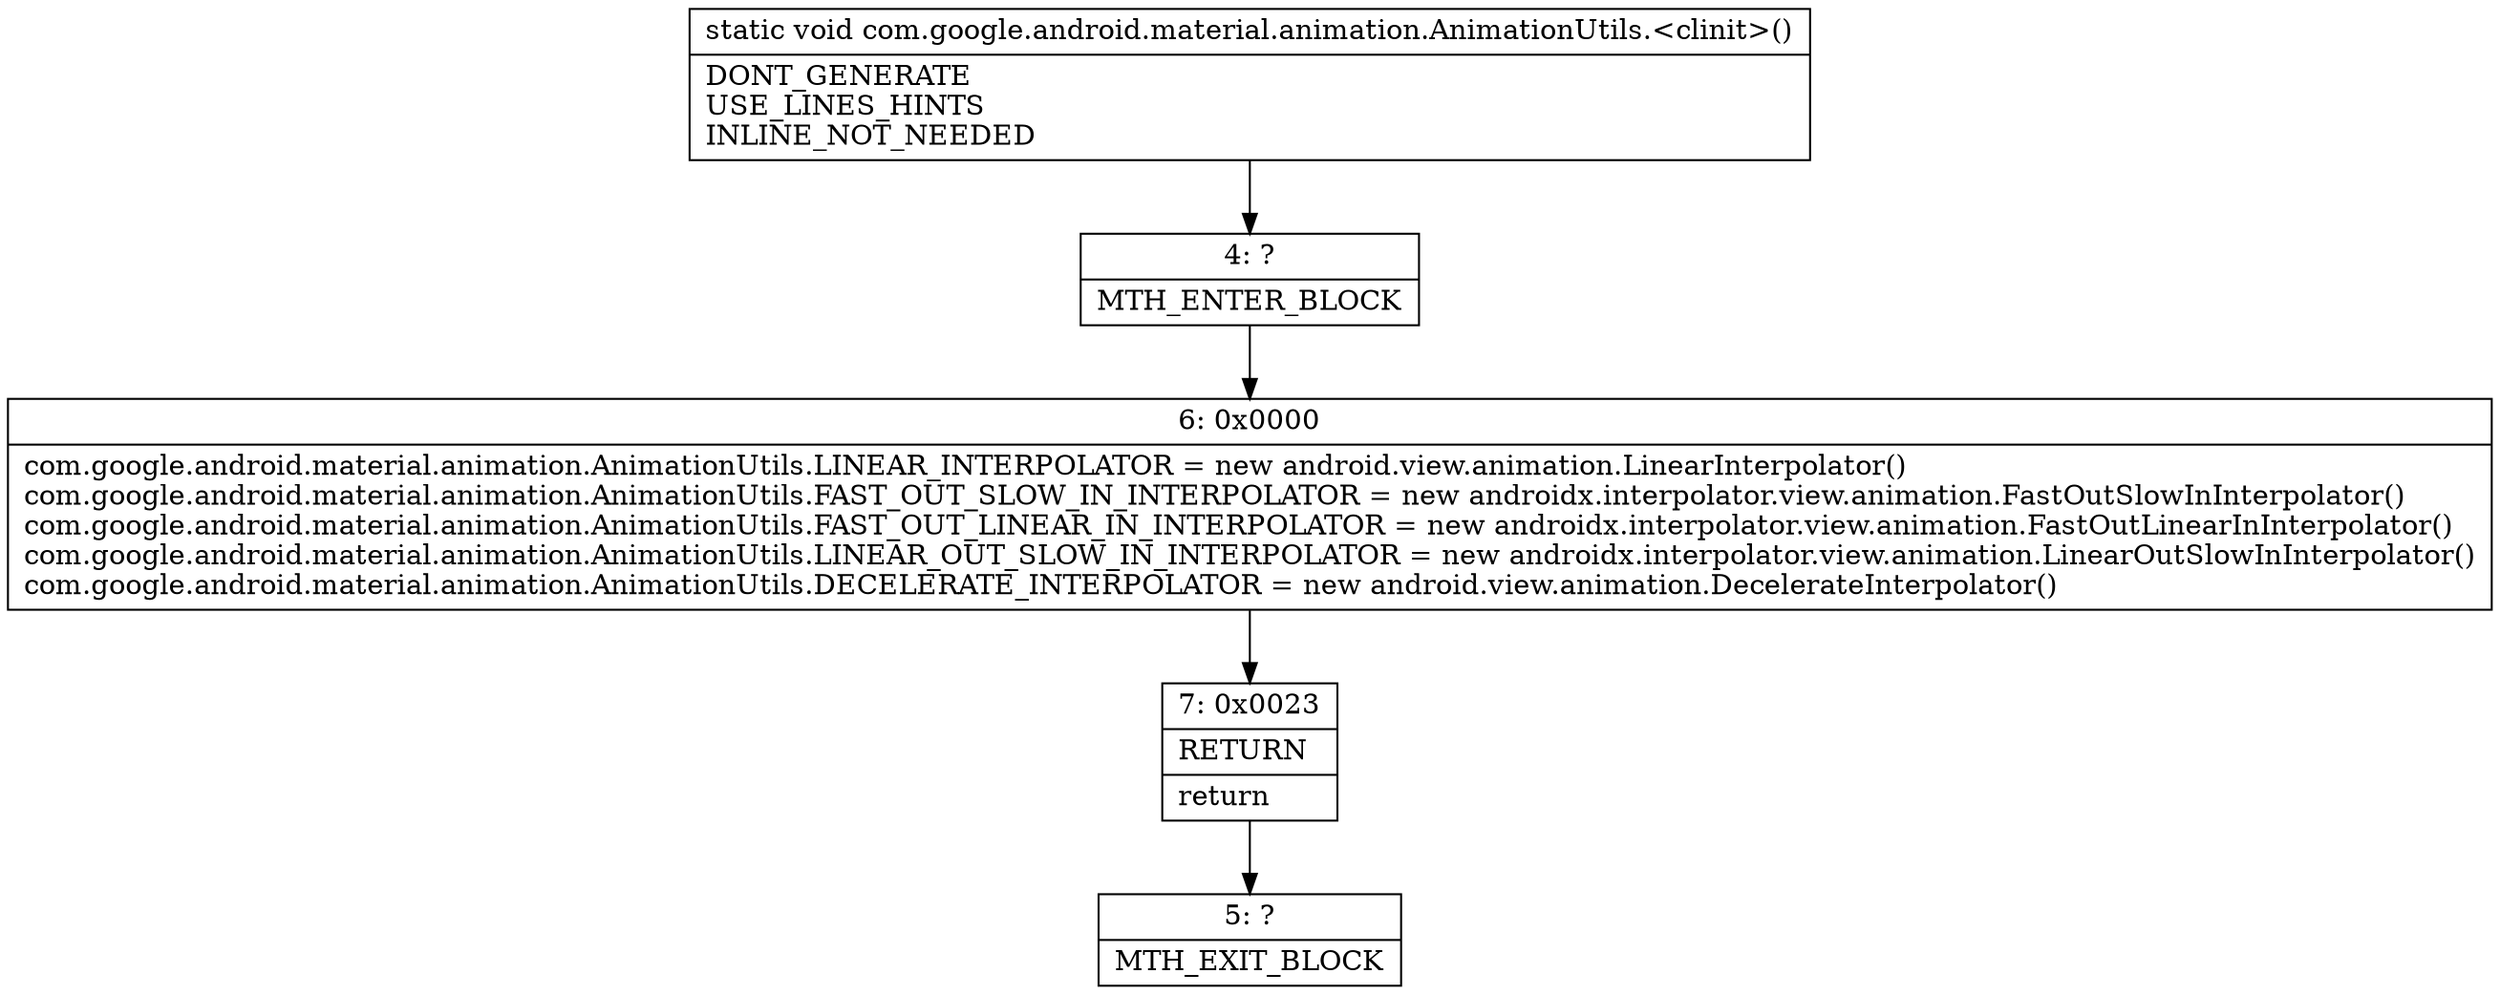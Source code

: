 digraph "CFG forcom.google.android.material.animation.AnimationUtils.\<clinit\>()V" {
Node_4 [shape=record,label="{4\:\ ?|MTH_ENTER_BLOCK\l}"];
Node_6 [shape=record,label="{6\:\ 0x0000|com.google.android.material.animation.AnimationUtils.LINEAR_INTERPOLATOR = new android.view.animation.LinearInterpolator()\lcom.google.android.material.animation.AnimationUtils.FAST_OUT_SLOW_IN_INTERPOLATOR = new androidx.interpolator.view.animation.FastOutSlowInInterpolator()\lcom.google.android.material.animation.AnimationUtils.FAST_OUT_LINEAR_IN_INTERPOLATOR = new androidx.interpolator.view.animation.FastOutLinearInInterpolator()\lcom.google.android.material.animation.AnimationUtils.LINEAR_OUT_SLOW_IN_INTERPOLATOR = new androidx.interpolator.view.animation.LinearOutSlowInInterpolator()\lcom.google.android.material.animation.AnimationUtils.DECELERATE_INTERPOLATOR = new android.view.animation.DecelerateInterpolator()\l}"];
Node_7 [shape=record,label="{7\:\ 0x0023|RETURN\l|return\l}"];
Node_5 [shape=record,label="{5\:\ ?|MTH_EXIT_BLOCK\l}"];
MethodNode[shape=record,label="{static void com.google.android.material.animation.AnimationUtils.\<clinit\>()  | DONT_GENERATE\lUSE_LINES_HINTS\lINLINE_NOT_NEEDED\l}"];
MethodNode -> Node_4;Node_4 -> Node_6;
Node_6 -> Node_7;
Node_7 -> Node_5;
}

